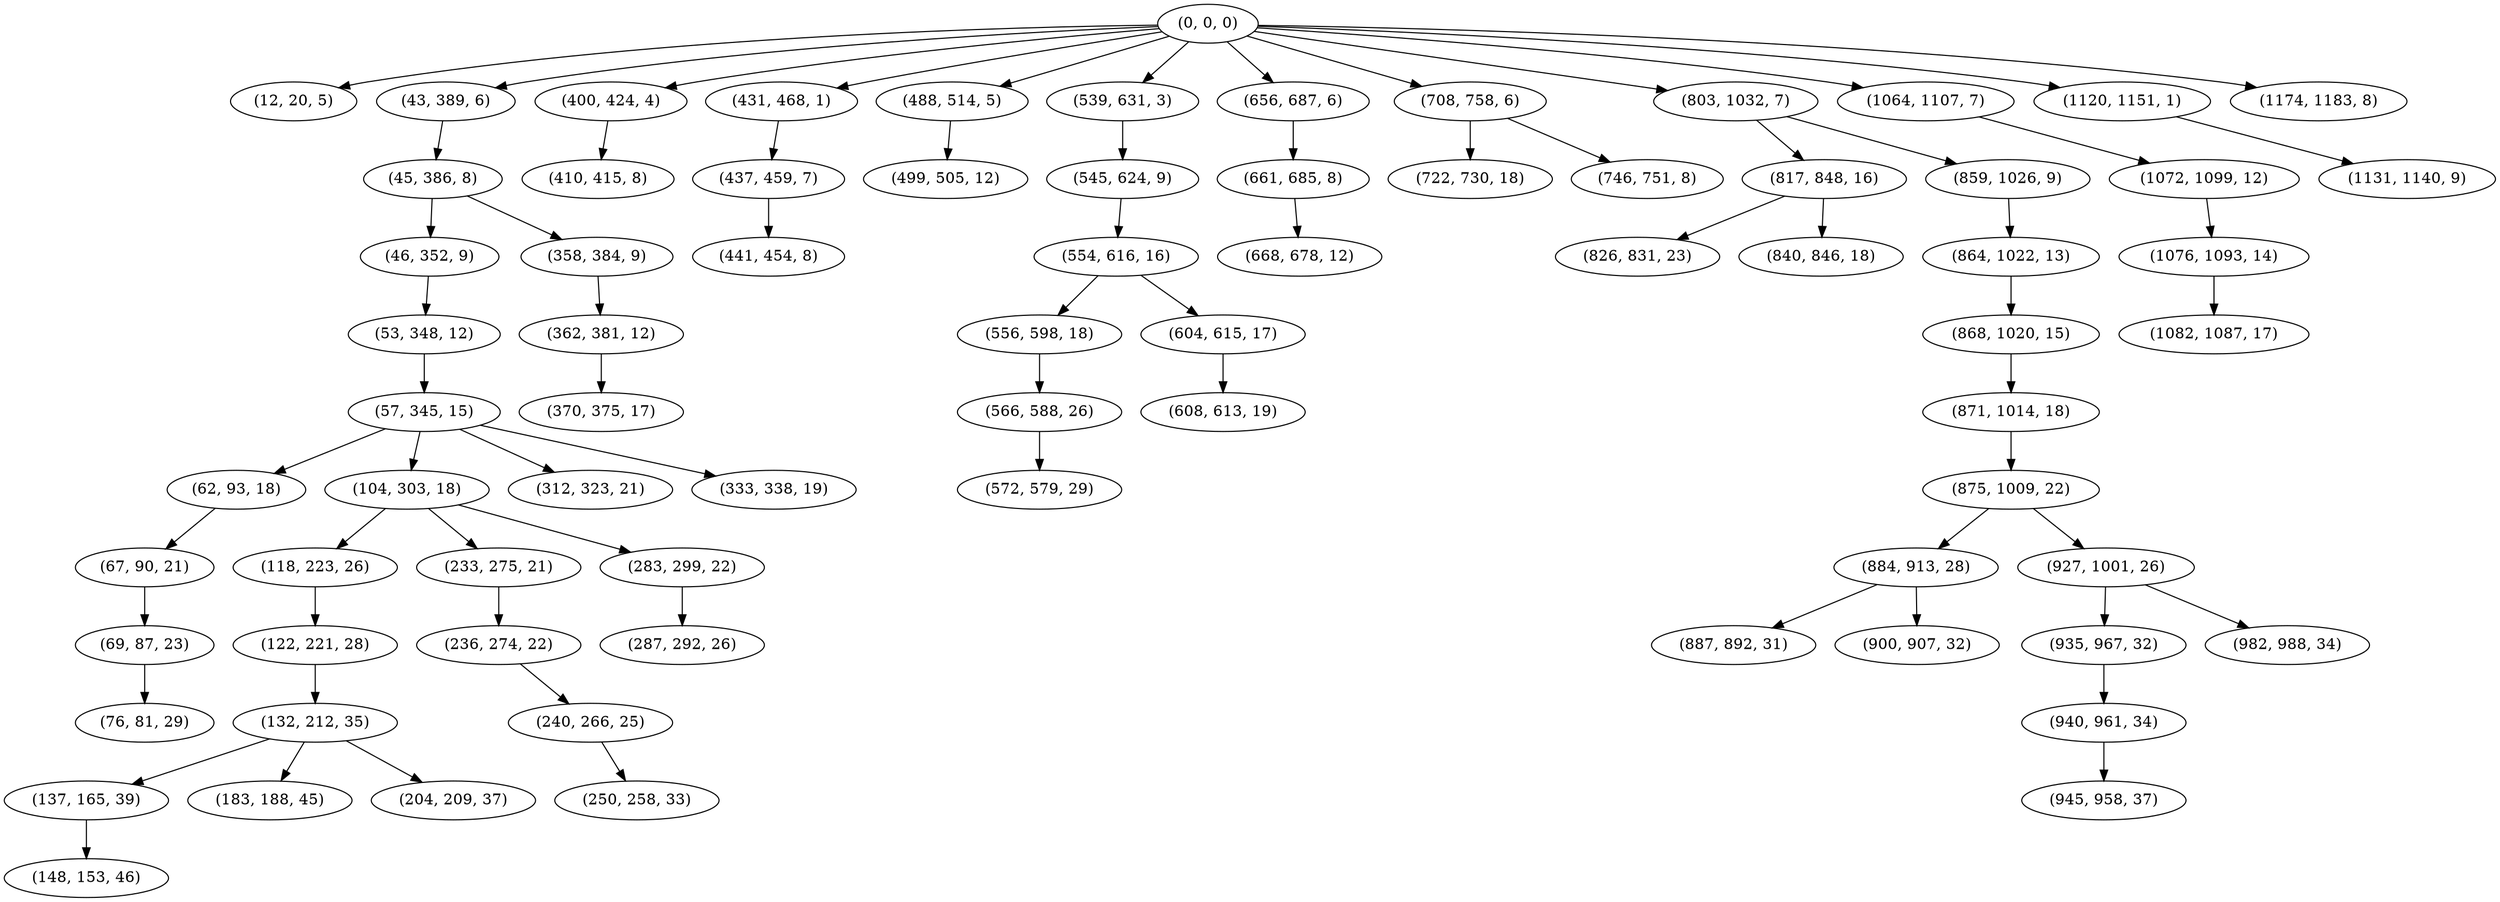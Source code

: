 digraph tree {
    "(0, 0, 0)";
    "(12, 20, 5)";
    "(43, 389, 6)";
    "(45, 386, 8)";
    "(46, 352, 9)";
    "(53, 348, 12)";
    "(57, 345, 15)";
    "(62, 93, 18)";
    "(67, 90, 21)";
    "(69, 87, 23)";
    "(76, 81, 29)";
    "(104, 303, 18)";
    "(118, 223, 26)";
    "(122, 221, 28)";
    "(132, 212, 35)";
    "(137, 165, 39)";
    "(148, 153, 46)";
    "(183, 188, 45)";
    "(204, 209, 37)";
    "(233, 275, 21)";
    "(236, 274, 22)";
    "(240, 266, 25)";
    "(250, 258, 33)";
    "(283, 299, 22)";
    "(287, 292, 26)";
    "(312, 323, 21)";
    "(333, 338, 19)";
    "(358, 384, 9)";
    "(362, 381, 12)";
    "(370, 375, 17)";
    "(400, 424, 4)";
    "(410, 415, 8)";
    "(431, 468, 1)";
    "(437, 459, 7)";
    "(441, 454, 8)";
    "(488, 514, 5)";
    "(499, 505, 12)";
    "(539, 631, 3)";
    "(545, 624, 9)";
    "(554, 616, 16)";
    "(556, 598, 18)";
    "(566, 588, 26)";
    "(572, 579, 29)";
    "(604, 615, 17)";
    "(608, 613, 19)";
    "(656, 687, 6)";
    "(661, 685, 8)";
    "(668, 678, 12)";
    "(708, 758, 6)";
    "(722, 730, 18)";
    "(746, 751, 8)";
    "(803, 1032, 7)";
    "(817, 848, 16)";
    "(826, 831, 23)";
    "(840, 846, 18)";
    "(859, 1026, 9)";
    "(864, 1022, 13)";
    "(868, 1020, 15)";
    "(871, 1014, 18)";
    "(875, 1009, 22)";
    "(884, 913, 28)";
    "(887, 892, 31)";
    "(900, 907, 32)";
    "(927, 1001, 26)";
    "(935, 967, 32)";
    "(940, 961, 34)";
    "(945, 958, 37)";
    "(982, 988, 34)";
    "(1064, 1107, 7)";
    "(1072, 1099, 12)";
    "(1076, 1093, 14)";
    "(1082, 1087, 17)";
    "(1120, 1151, 1)";
    "(1131, 1140, 9)";
    "(1174, 1183, 8)";
    "(0, 0, 0)" -> "(12, 20, 5)";
    "(0, 0, 0)" -> "(43, 389, 6)";
    "(0, 0, 0)" -> "(400, 424, 4)";
    "(0, 0, 0)" -> "(431, 468, 1)";
    "(0, 0, 0)" -> "(488, 514, 5)";
    "(0, 0, 0)" -> "(539, 631, 3)";
    "(0, 0, 0)" -> "(656, 687, 6)";
    "(0, 0, 0)" -> "(708, 758, 6)";
    "(0, 0, 0)" -> "(803, 1032, 7)";
    "(0, 0, 0)" -> "(1064, 1107, 7)";
    "(0, 0, 0)" -> "(1120, 1151, 1)";
    "(0, 0, 0)" -> "(1174, 1183, 8)";
    "(43, 389, 6)" -> "(45, 386, 8)";
    "(45, 386, 8)" -> "(46, 352, 9)";
    "(45, 386, 8)" -> "(358, 384, 9)";
    "(46, 352, 9)" -> "(53, 348, 12)";
    "(53, 348, 12)" -> "(57, 345, 15)";
    "(57, 345, 15)" -> "(62, 93, 18)";
    "(57, 345, 15)" -> "(104, 303, 18)";
    "(57, 345, 15)" -> "(312, 323, 21)";
    "(57, 345, 15)" -> "(333, 338, 19)";
    "(62, 93, 18)" -> "(67, 90, 21)";
    "(67, 90, 21)" -> "(69, 87, 23)";
    "(69, 87, 23)" -> "(76, 81, 29)";
    "(104, 303, 18)" -> "(118, 223, 26)";
    "(104, 303, 18)" -> "(233, 275, 21)";
    "(104, 303, 18)" -> "(283, 299, 22)";
    "(118, 223, 26)" -> "(122, 221, 28)";
    "(122, 221, 28)" -> "(132, 212, 35)";
    "(132, 212, 35)" -> "(137, 165, 39)";
    "(132, 212, 35)" -> "(183, 188, 45)";
    "(132, 212, 35)" -> "(204, 209, 37)";
    "(137, 165, 39)" -> "(148, 153, 46)";
    "(233, 275, 21)" -> "(236, 274, 22)";
    "(236, 274, 22)" -> "(240, 266, 25)";
    "(240, 266, 25)" -> "(250, 258, 33)";
    "(283, 299, 22)" -> "(287, 292, 26)";
    "(358, 384, 9)" -> "(362, 381, 12)";
    "(362, 381, 12)" -> "(370, 375, 17)";
    "(400, 424, 4)" -> "(410, 415, 8)";
    "(431, 468, 1)" -> "(437, 459, 7)";
    "(437, 459, 7)" -> "(441, 454, 8)";
    "(488, 514, 5)" -> "(499, 505, 12)";
    "(539, 631, 3)" -> "(545, 624, 9)";
    "(545, 624, 9)" -> "(554, 616, 16)";
    "(554, 616, 16)" -> "(556, 598, 18)";
    "(554, 616, 16)" -> "(604, 615, 17)";
    "(556, 598, 18)" -> "(566, 588, 26)";
    "(566, 588, 26)" -> "(572, 579, 29)";
    "(604, 615, 17)" -> "(608, 613, 19)";
    "(656, 687, 6)" -> "(661, 685, 8)";
    "(661, 685, 8)" -> "(668, 678, 12)";
    "(708, 758, 6)" -> "(722, 730, 18)";
    "(708, 758, 6)" -> "(746, 751, 8)";
    "(803, 1032, 7)" -> "(817, 848, 16)";
    "(803, 1032, 7)" -> "(859, 1026, 9)";
    "(817, 848, 16)" -> "(826, 831, 23)";
    "(817, 848, 16)" -> "(840, 846, 18)";
    "(859, 1026, 9)" -> "(864, 1022, 13)";
    "(864, 1022, 13)" -> "(868, 1020, 15)";
    "(868, 1020, 15)" -> "(871, 1014, 18)";
    "(871, 1014, 18)" -> "(875, 1009, 22)";
    "(875, 1009, 22)" -> "(884, 913, 28)";
    "(875, 1009, 22)" -> "(927, 1001, 26)";
    "(884, 913, 28)" -> "(887, 892, 31)";
    "(884, 913, 28)" -> "(900, 907, 32)";
    "(927, 1001, 26)" -> "(935, 967, 32)";
    "(927, 1001, 26)" -> "(982, 988, 34)";
    "(935, 967, 32)" -> "(940, 961, 34)";
    "(940, 961, 34)" -> "(945, 958, 37)";
    "(1064, 1107, 7)" -> "(1072, 1099, 12)";
    "(1072, 1099, 12)" -> "(1076, 1093, 14)";
    "(1076, 1093, 14)" -> "(1082, 1087, 17)";
    "(1120, 1151, 1)" -> "(1131, 1140, 9)";
}
